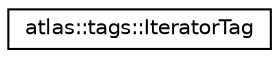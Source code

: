 digraph "Graphical Class Hierarchy"
{
  edge [fontname="Helvetica",fontsize="10",labelfontname="Helvetica",labelfontsize="10"];
  node [fontname="Helvetica",fontsize="10",shape=record];
  rankdir="LR";
  Node1 [label="atlas::tags::IteratorTag",height=0.2,width=0.4,color="black", fillcolor="white", style="filled",URL="$structatlas_1_1tags_1_1IteratorTag.html"];
}
